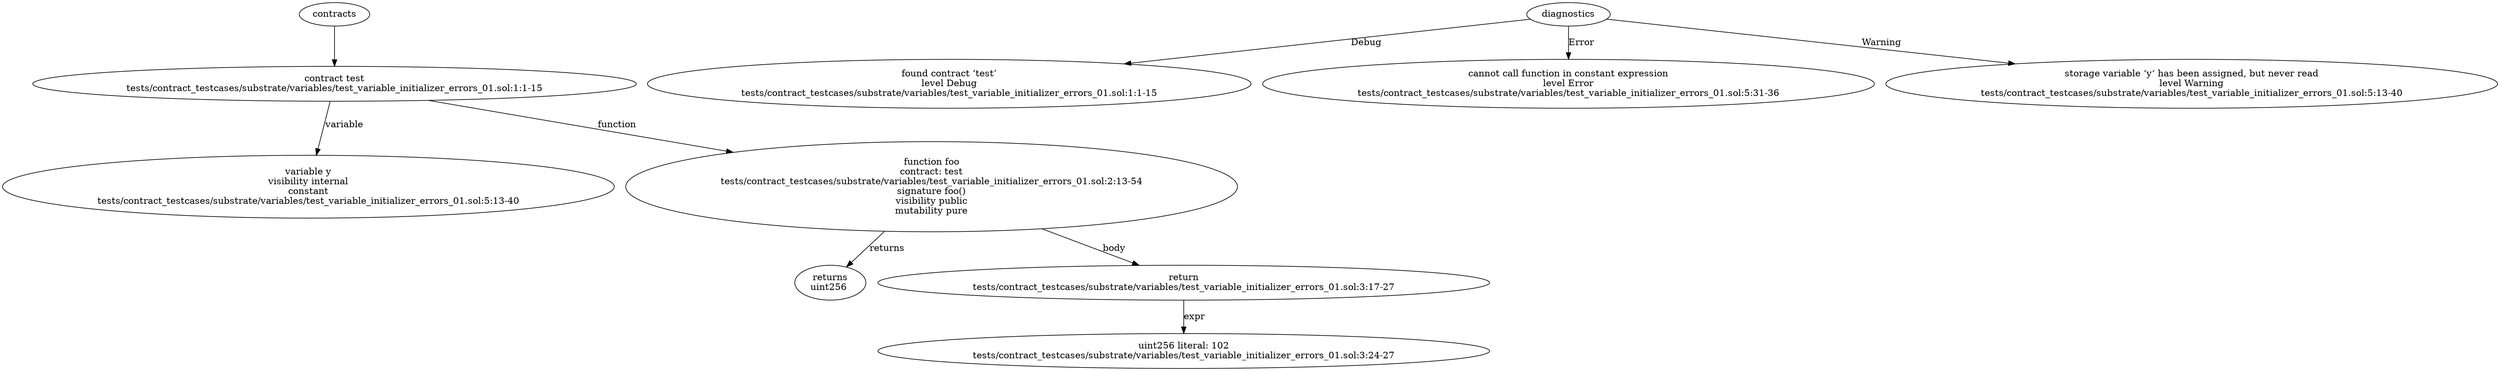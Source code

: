 strict digraph "tests/contract_testcases/substrate/variables/test_variable_initializer_errors_01.sol" {
	contract [label="contract test\ntests/contract_testcases/substrate/variables/test_variable_initializer_errors_01.sol:1:1-15"]
	var [label="variable y\nvisibility internal\nconstant\ntests/contract_testcases/substrate/variables/test_variable_initializer_errors_01.sol:5:13-40"]
	foo [label="function foo\ncontract: test\ntests/contract_testcases/substrate/variables/test_variable_initializer_errors_01.sol:2:13-54\nsignature foo()\nvisibility public\nmutability pure"]
	returns [label="returns\nuint256 "]
	return [label="return\ntests/contract_testcases/substrate/variables/test_variable_initializer_errors_01.sol:3:17-27"]
	number_literal [label="uint256 literal: 102\ntests/contract_testcases/substrate/variables/test_variable_initializer_errors_01.sol:3:24-27"]
	diagnostic [label="found contract ‘test’\nlevel Debug\ntests/contract_testcases/substrate/variables/test_variable_initializer_errors_01.sol:1:1-15"]
	diagnostic_9 [label="cannot call function in constant expression\nlevel Error\ntests/contract_testcases/substrate/variables/test_variable_initializer_errors_01.sol:5:31-36"]
	diagnostic_10 [label="storage variable ‘y‘ has been assigned, but never read\nlevel Warning\ntests/contract_testcases/substrate/variables/test_variable_initializer_errors_01.sol:5:13-40"]
	contracts -> contract
	contract -> var [label="variable"]
	contract -> foo [label="function"]
	foo -> returns [label="returns"]
	foo -> return [label="body"]
	return -> number_literal [label="expr"]
	diagnostics -> diagnostic [label="Debug"]
	diagnostics -> diagnostic_9 [label="Error"]
	diagnostics -> diagnostic_10 [label="Warning"]
}
